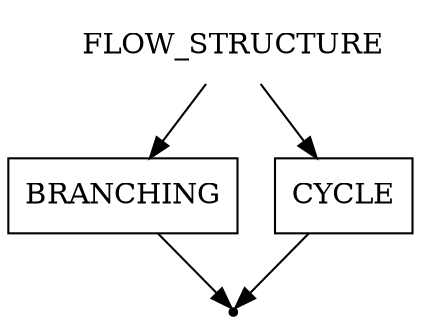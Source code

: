 digraph FLOW_STRUCTURE {
    start [label=FLOW_STRUCTURE shape=plaintext]
    if [label=BRANCHING shape=box]
    cycle [label=CYCLE shape=box]
    end [label="" shape=point]

    start -> if
    start -> cycle
    if -> end
    cycle -> end
}
